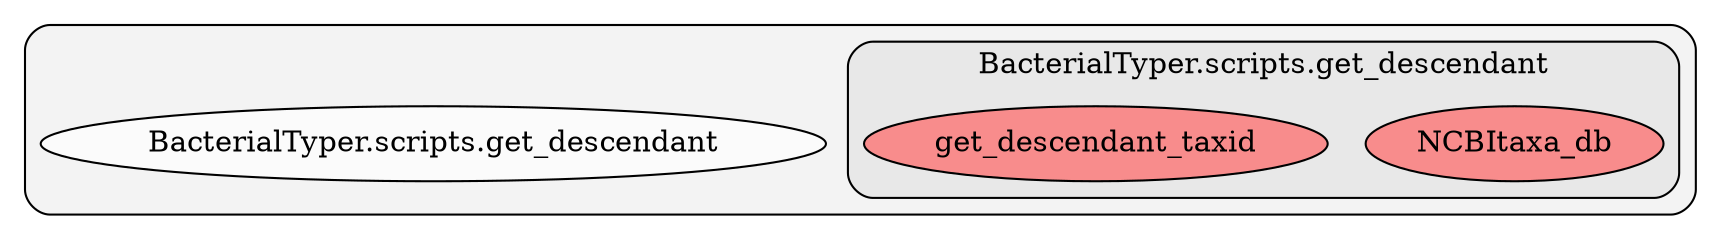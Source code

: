 digraph G {
    graph [rankdir=TB, clusterrank="local"];
    subgraph cluster_G {

        graph [style="filled,rounded",fillcolor="#80808018", label=""];
        BacterialTyper__scripts__get_descendant [label="BacterialTyper.scripts.get_descendant", style="filled", fillcolor="#ffffffb2", fontcolor="#000000", group="0"];
        subgraph cluster_BacterialTyper__scripts__get_descendant {

            graph [style="filled,rounded",fillcolor="#80808018", label="BacterialTyper.scripts.get_descendant"];
            BacterialTyper__scripts__get_descendant__NCBItaxa_db [label="NCBItaxa_db", style="filled", fillcolor="#ff6565b2", fontcolor="#000000", group="0"];
        }
        subgraph cluster_BacterialTyper__scripts__get_descendant {

            graph [style="filled,rounded",fillcolor="#80808018", label="BacterialTyper.scripts.get_descendant"];
            BacterialTyper__scripts__get_descendant__get_descendant_taxid [label="get_descendant_taxid", style="filled", fillcolor="#ff6565b2", fontcolor="#000000", group="0"];
        }
    }
    }
